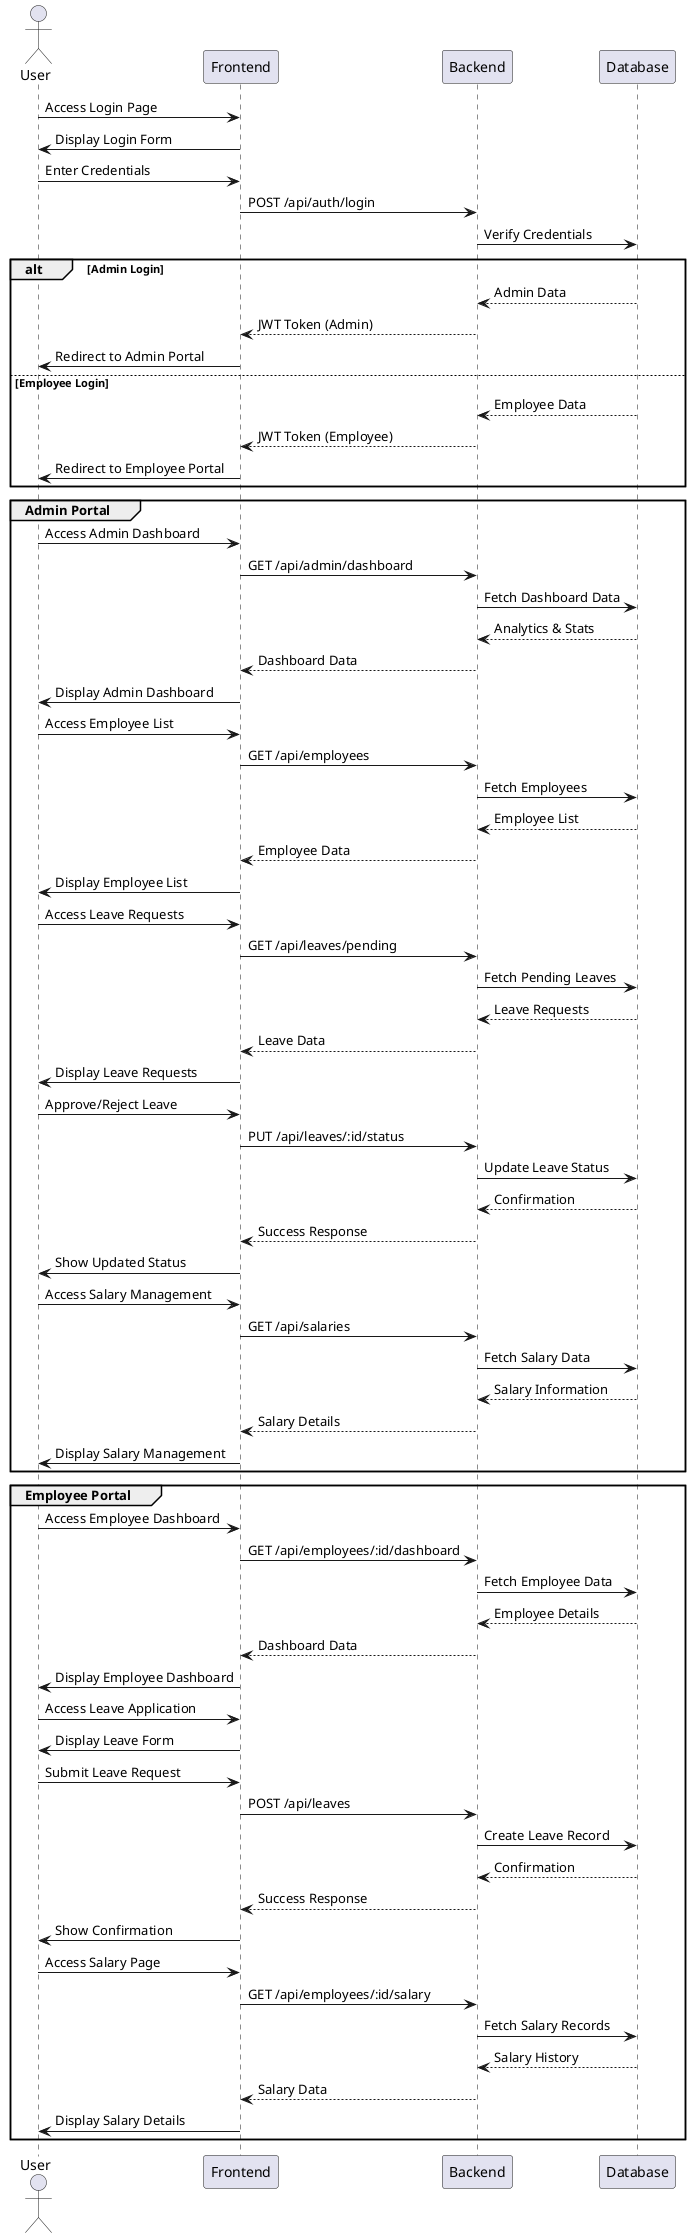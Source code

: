 @startuml

actor User
participant "Frontend" as FE
participant "Backend" as BE
participant "Database" as DB

' Login Flow
User -> FE: Access Login Page
FE -> User: Display Login Form
User -> FE: Enter Credentials
FE -> BE: POST /api/auth/login
BE -> DB: Verify Credentials
alt Admin Login
    DB --> BE: Admin Data
    BE --> FE: JWT Token (Admin)
    FE -> User: Redirect to Admin Portal
else Employee Login
    DB --> BE: Employee Data
    BE --> FE: JWT Token (Employee)
    FE -> User: Redirect to Employee Portal
end

' Admin Portal Flows
group Admin Portal
    ' Dashboard
    User -> FE: Access Admin Dashboard
    FE -> BE: GET /api/admin/dashboard
    BE -> DB: Fetch Dashboard Data
    DB --> BE: Analytics & Stats
    BE --> FE: Dashboard Data
    FE -> User: Display Admin Dashboard

    ' Employee Management
    User -> FE: Access Employee List
    FE -> BE: GET /api/employees
    BE -> DB: Fetch Employees
    DB --> BE: Employee List
    BE --> FE: Employee Data
    FE -> User: Display Employee List

    ' Leave Management
    User -> FE: Access Leave Requests
    FE -> BE: GET /api/leaves/pending
    BE -> DB: Fetch Pending Leaves
    DB --> BE: Leave Requests
    BE --> FE: Leave Data
    FE -> User: Display Leave Requests
    User -> FE: Approve/Reject Leave
    FE -> BE: PUT /api/leaves/:id/status
    BE -> DB: Update Leave Status
    DB --> BE: Confirmation
    BE --> FE: Success Response
    FE -> User: Show Updated Status

    ' Salary Management
    User -> FE: Access Salary Management
    FE -> BE: GET /api/salaries
    BE -> DB: Fetch Salary Data
    DB --> BE: Salary Information
    BE --> FE: Salary Details
    FE -> User: Display Salary Management
end

' Employee Portal Flows
group Employee Portal
    ' Dashboard
    User -> FE: Access Employee Dashboard
    FE -> BE: GET /api/employees/:id/dashboard
    BE -> DB: Fetch Employee Data
    DB --> BE: Employee Details
    BE --> FE: Dashboard Data
    FE -> User: Display Employee Dashboard

    ' Leave Application
    User -> FE: Access Leave Application
    FE -> User: Display Leave Form
    User -> FE: Submit Leave Request
    FE -> BE: POST /api/leaves
    BE -> DB: Create Leave Record
    DB --> BE: Confirmation
    BE --> FE: Success Response
    FE -> User: Show Confirmation

    ' Salary View
    User -> FE: Access Salary Page
    FE -> BE: GET /api/employees/:id/salary
    BE -> DB: Fetch Salary Records
    DB --> BE: Salary History
    BE --> FE: Salary Data
    FE -> User: Display Salary Details
end

@enduml 